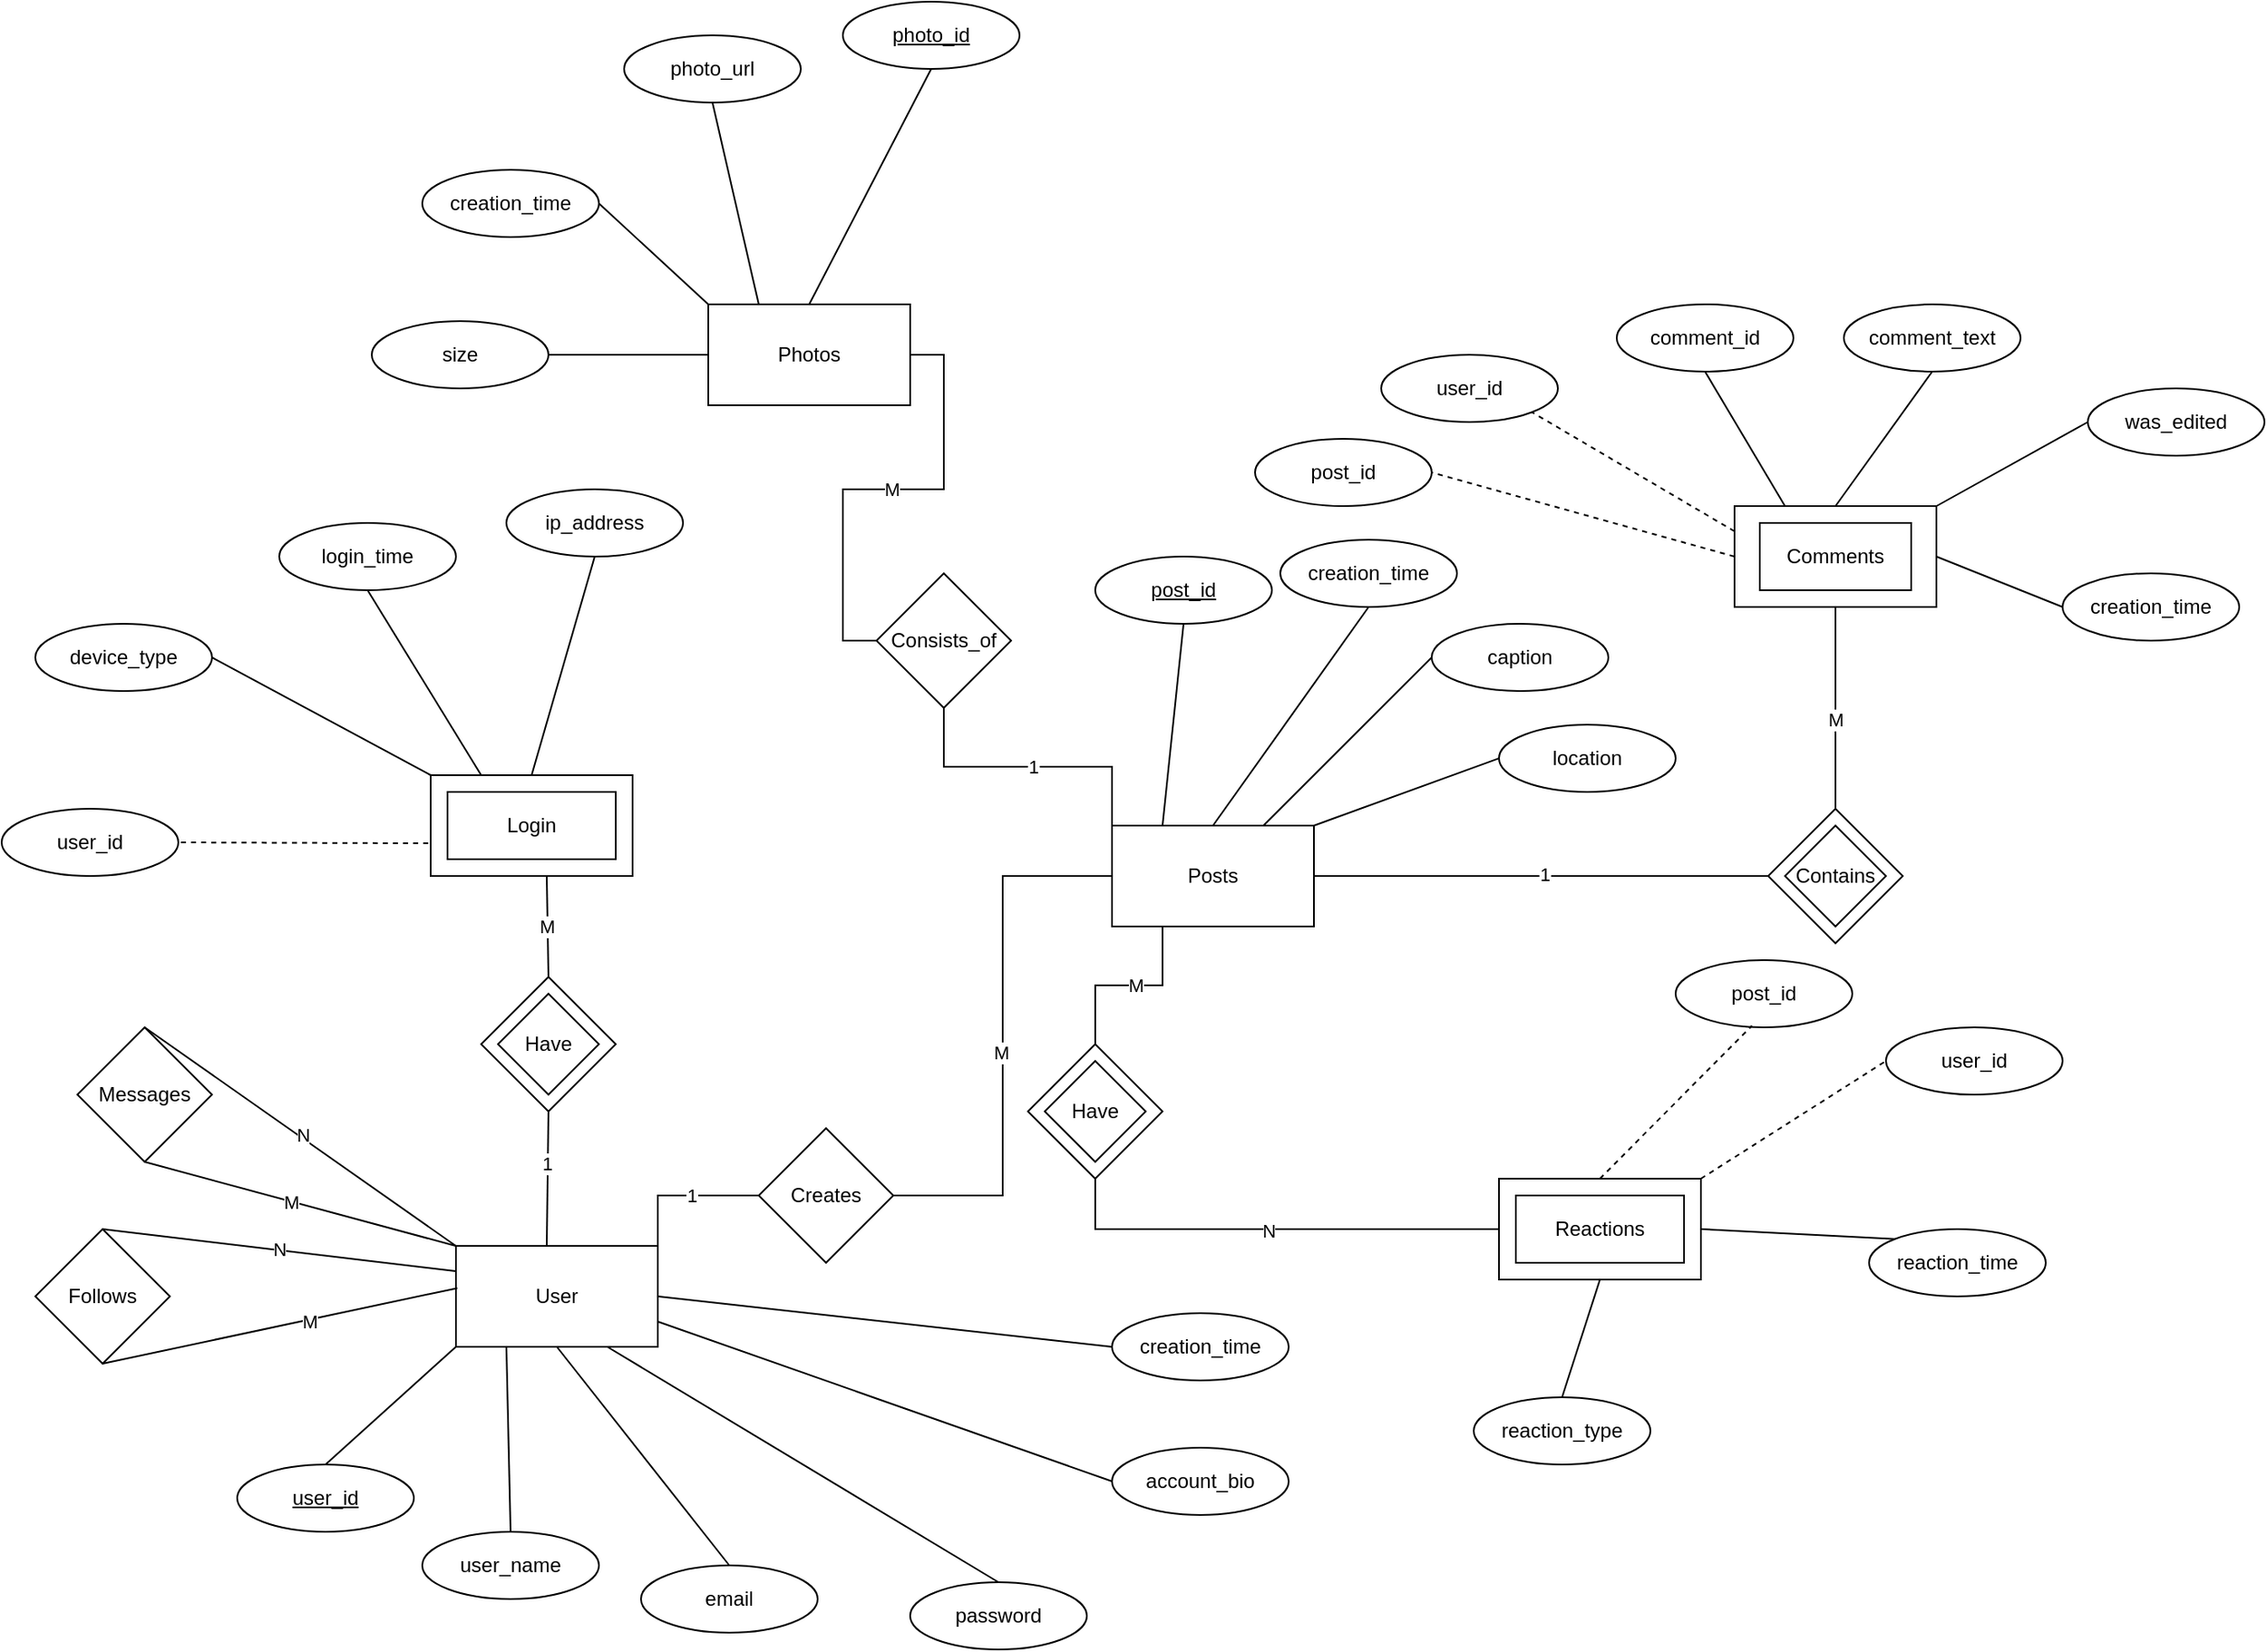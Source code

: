 <mxfile version="21.7.5" type="device">
  <diagram id="R2lEEEUBdFMjLlhIrx00" name="Page-1">
    <mxGraphModel dx="924" dy="1706" grid="1" gridSize="10" guides="1" tooltips="1" connect="1" arrows="1" fold="1" page="1" pageScale="1" pageWidth="850" pageHeight="1100" background="none" math="0" shadow="0" extFonts="Permanent Marker^https://fonts.googleapis.com/css?family=Permanent+Marker">
      <root>
        <mxCell id="0" />
        <mxCell id="1" parent="0" />
        <mxCell id="rdqhqSF-KmwoM0eQtSF4-11" style="edgeStyle=orthogonalEdgeStyle;rounded=0;orthogonalLoop=1;jettySize=auto;html=1;exitX=1;exitY=0;exitDx=0;exitDy=0;entryX=0;entryY=0.5;entryDx=0;entryDy=0;shadow=0;endArrow=none;endFill=0;" parent="1" source="rdqhqSF-KmwoM0eQtSF4-1" target="rdqhqSF-KmwoM0eQtSF4-10" edge="1">
          <mxGeometry relative="1" as="geometry" />
        </mxCell>
        <mxCell id="wgSgi3H8lxbzacCim1P9-106" value="1" style="edgeLabel;html=1;align=center;verticalAlign=middle;resizable=0;points=[];" vertex="1" connectable="0" parent="rdqhqSF-KmwoM0eQtSF4-11">
          <mxGeometry x="0.096" relative="1" as="geometry">
            <mxPoint as="offset" />
          </mxGeometry>
        </mxCell>
        <mxCell id="rdqhqSF-KmwoM0eQtSF4-1" value="User" style="rounded=0;whiteSpace=wrap;html=1;shadow=0;" parent="1" vertex="1">
          <mxGeometry x="330" y="210" width="120" height="60" as="geometry" />
        </mxCell>
        <mxCell id="wgSgi3H8lxbzacCim1P9-4" style="edgeStyle=orthogonalEdgeStyle;rounded=0;orthogonalLoop=1;jettySize=auto;html=1;exitX=0;exitY=0;exitDx=0;exitDy=0;entryX=0.5;entryY=1;entryDx=0;entryDy=0;shadow=0;endArrow=none;endFill=0;" edge="1" parent="1" source="rdqhqSF-KmwoM0eQtSF4-2" target="wgSgi3H8lxbzacCim1P9-2">
          <mxGeometry relative="1" as="geometry" />
        </mxCell>
        <mxCell id="wgSgi3H8lxbzacCim1P9-114" value="1" style="edgeLabel;html=1;align=center;verticalAlign=middle;resizable=0;points=[];" vertex="1" connectable="0" parent="wgSgi3H8lxbzacCim1P9-4">
          <mxGeometry x="-0.029" relative="1" as="geometry">
            <mxPoint as="offset" />
          </mxGeometry>
        </mxCell>
        <mxCell id="wgSgi3H8lxbzacCim1P9-7" style="edgeStyle=orthogonalEdgeStyle;rounded=0;orthogonalLoop=1;jettySize=auto;html=1;exitX=1;exitY=0.5;exitDx=0;exitDy=0;entryX=0;entryY=0.5;entryDx=0;entryDy=0;shadow=0;endArrow=none;endFill=0;" edge="1" parent="1" source="rdqhqSF-KmwoM0eQtSF4-2" target="wgSgi3H8lxbzacCim1P9-130">
          <mxGeometry relative="1" as="geometry">
            <mxPoint x="1030" y="-10" as="targetPoint" />
          </mxGeometry>
        </mxCell>
        <mxCell id="wgSgi3H8lxbzacCim1P9-112" value="1" style="edgeLabel;html=1;align=center;verticalAlign=middle;resizable=0;points=[];" vertex="1" connectable="0" parent="wgSgi3H8lxbzacCim1P9-7">
          <mxGeometry x="0.014" y="2" relative="1" as="geometry">
            <mxPoint y="1" as="offset" />
          </mxGeometry>
        </mxCell>
        <mxCell id="wgSgi3H8lxbzacCim1P9-10" style="edgeStyle=orthogonalEdgeStyle;rounded=0;orthogonalLoop=1;jettySize=auto;html=1;exitX=0.25;exitY=1;exitDx=0;exitDy=0;entryX=0.5;entryY=0;entryDx=0;entryDy=0;shadow=0;endArrow=none;endFill=0;" edge="1" parent="1" source="rdqhqSF-KmwoM0eQtSF4-2" target="wgSgi3H8lxbzacCim1P9-9">
          <mxGeometry relative="1" as="geometry" />
        </mxCell>
        <mxCell id="wgSgi3H8lxbzacCim1P9-108" value="M" style="edgeLabel;html=1;align=center;verticalAlign=middle;resizable=0;points=[];" vertex="1" connectable="0" parent="wgSgi3H8lxbzacCim1P9-10">
          <mxGeometry x="-0.17" y="-1" relative="1" as="geometry">
            <mxPoint x="-6" y="1" as="offset" />
          </mxGeometry>
        </mxCell>
        <mxCell id="rdqhqSF-KmwoM0eQtSF4-2" value="Posts" style="rounded=0;whiteSpace=wrap;html=1;shadow=0;" parent="1" vertex="1">
          <mxGeometry x="720" y="-40" width="120" height="60" as="geometry" />
        </mxCell>
        <mxCell id="rdqhqSF-KmwoM0eQtSF4-3" value="Comments&lt;br&gt;" style="rounded=0;whiteSpace=wrap;html=1;shadow=0;" parent="1" vertex="1">
          <mxGeometry x="1090" y="-230" width="120" height="60" as="geometry" />
        </mxCell>
        <mxCell id="rdqhqSF-KmwoM0eQtSF4-4" value="" style="rounded=0;whiteSpace=wrap;html=1;shadow=0;" parent="1" vertex="1">
          <mxGeometry x="950" y="170" width="120" height="60" as="geometry" />
        </mxCell>
        <mxCell id="rdqhqSF-KmwoM0eQtSF4-6" value="Photos" style="rounded=0;whiteSpace=wrap;html=1;shadow=0;" parent="1" vertex="1">
          <mxGeometry x="480" y="-350" width="120" height="60" as="geometry" />
        </mxCell>
        <mxCell id="rdqhqSF-KmwoM0eQtSF4-12" style="edgeStyle=orthogonalEdgeStyle;rounded=0;orthogonalLoop=1;jettySize=auto;html=1;exitX=1;exitY=0.5;exitDx=0;exitDy=0;entryX=0;entryY=0.5;entryDx=0;entryDy=0;shadow=0;endArrow=none;endFill=0;" parent="1" source="rdqhqSF-KmwoM0eQtSF4-10" target="rdqhqSF-KmwoM0eQtSF4-2" edge="1">
          <mxGeometry relative="1" as="geometry" />
        </mxCell>
        <mxCell id="wgSgi3H8lxbzacCim1P9-107" value="M" style="edgeLabel;html=1;align=center;verticalAlign=middle;resizable=0;points=[];" vertex="1" connectable="0" parent="rdqhqSF-KmwoM0eQtSF4-12">
          <mxGeometry x="-0.062" y="-1" relative="1" as="geometry">
            <mxPoint x="-2" as="offset" />
          </mxGeometry>
        </mxCell>
        <mxCell id="rdqhqSF-KmwoM0eQtSF4-10" value="Creates" style="rhombus;whiteSpace=wrap;html=1;shadow=0;" parent="1" vertex="1">
          <mxGeometry x="510" y="140" width="80" height="80" as="geometry" />
        </mxCell>
        <mxCell id="rdqhqSF-KmwoM0eQtSF4-18" value="Messages" style="rhombus;whiteSpace=wrap;html=1;shadow=0;" parent="1" vertex="1">
          <mxGeometry x="105" y="80" width="80" height="80" as="geometry" />
        </mxCell>
        <mxCell id="rdqhqSF-KmwoM0eQtSF4-22" value="" style="endArrow=none;html=1;rounded=0;exitX=0;exitY=0;exitDx=0;exitDy=0;entryX=0.5;entryY=0;entryDx=0;entryDy=0;shadow=0;" parent="1" source="rdqhqSF-KmwoM0eQtSF4-1" target="rdqhqSF-KmwoM0eQtSF4-18" edge="1">
          <mxGeometry width="50" height="50" relative="1" as="geometry">
            <mxPoint x="520" y="380" as="sourcePoint" />
            <mxPoint x="570" y="330" as="targetPoint" />
          </mxGeometry>
        </mxCell>
        <mxCell id="wgSgi3H8lxbzacCim1P9-139" value="N" style="edgeLabel;html=1;align=center;verticalAlign=middle;resizable=0;points=[];" vertex="1" connectable="0" parent="rdqhqSF-KmwoM0eQtSF4-22">
          <mxGeometry x="0.006" y="-1" relative="1" as="geometry">
            <mxPoint x="1" as="offset" />
          </mxGeometry>
        </mxCell>
        <mxCell id="rdqhqSF-KmwoM0eQtSF4-23" value="" style="endArrow=none;html=1;rounded=0;entryX=0.5;entryY=1;entryDx=0;entryDy=0;exitX=0;exitY=0;exitDx=0;exitDy=0;shadow=0;" parent="1" source="rdqhqSF-KmwoM0eQtSF4-1" target="rdqhqSF-KmwoM0eQtSF4-18" edge="1">
          <mxGeometry width="50" height="50" relative="1" as="geometry">
            <mxPoint x="450" y="270" as="sourcePoint" />
            <mxPoint x="490" y="430" as="targetPoint" />
          </mxGeometry>
        </mxCell>
        <mxCell id="wgSgi3H8lxbzacCim1P9-138" value="M" style="edgeLabel;html=1;align=center;verticalAlign=middle;resizable=0;points=[];" vertex="1" connectable="0" parent="rdqhqSF-KmwoM0eQtSF4-23">
          <mxGeometry x="0.061" relative="1" as="geometry">
            <mxPoint as="offset" />
          </mxGeometry>
        </mxCell>
        <mxCell id="rdqhqSF-KmwoM0eQtSF4-25" value="N" style="endArrow=none;html=1;rounded=0;entryX=0;entryY=0.25;entryDx=0;entryDy=0;exitX=0.5;exitY=0;exitDx=0;exitDy=0;shadow=0;" parent="1" source="rdqhqSF-KmwoM0eQtSF4-26" target="rdqhqSF-KmwoM0eQtSF4-1" edge="1">
          <mxGeometry width="50" height="50" relative="1" as="geometry">
            <mxPoint x="130" y="340" as="sourcePoint" />
            <mxPoint x="180" y="290" as="targetPoint" />
          </mxGeometry>
        </mxCell>
        <mxCell id="rdqhqSF-KmwoM0eQtSF4-26" value="Follows" style="rhombus;whiteSpace=wrap;html=1;shadow=0;" parent="1" vertex="1">
          <mxGeometry x="80" y="200" width="80" height="80" as="geometry" />
        </mxCell>
        <mxCell id="rdqhqSF-KmwoM0eQtSF4-27" value="" style="endArrow=none;html=1;rounded=0;entryX=0.007;entryY=0.418;entryDx=0;entryDy=0;exitX=0.5;exitY=1;exitDx=0;exitDy=0;entryPerimeter=0;shadow=0;" parent="1" source="rdqhqSF-KmwoM0eQtSF4-26" target="rdqhqSF-KmwoM0eQtSF4-1" edge="1">
          <mxGeometry width="50" height="50" relative="1" as="geometry">
            <mxPoint x="240" y="510" as="sourcePoint" />
            <mxPoint x="290" y="460" as="targetPoint" />
          </mxGeometry>
        </mxCell>
        <mxCell id="wgSgi3H8lxbzacCim1P9-137" value="M" style="edgeLabel;html=1;align=center;verticalAlign=middle;resizable=0;points=[];" vertex="1" connectable="0" parent="rdqhqSF-KmwoM0eQtSF4-27">
          <mxGeometry x="0.159" y="-1" relative="1" as="geometry">
            <mxPoint as="offset" />
          </mxGeometry>
        </mxCell>
        <mxCell id="wgSgi3H8lxbzacCim1P9-5" style="edgeStyle=orthogonalEdgeStyle;rounded=0;orthogonalLoop=1;jettySize=auto;html=1;exitX=0;exitY=0.5;exitDx=0;exitDy=0;entryX=1;entryY=0.5;entryDx=0;entryDy=0;shadow=0;endArrow=none;endFill=0;" edge="1" parent="1" source="wgSgi3H8lxbzacCim1P9-2" target="rdqhqSF-KmwoM0eQtSF4-6">
          <mxGeometry relative="1" as="geometry" />
        </mxCell>
        <mxCell id="wgSgi3H8lxbzacCim1P9-115" value="M" style="edgeLabel;html=1;align=center;verticalAlign=middle;resizable=0;points=[];" vertex="1" connectable="0" parent="wgSgi3H8lxbzacCim1P9-5">
          <mxGeometry x="0.031" y="-2" relative="1" as="geometry">
            <mxPoint y="-2" as="offset" />
          </mxGeometry>
        </mxCell>
        <mxCell id="wgSgi3H8lxbzacCim1P9-2" value="Consists_of" style="rhombus;whiteSpace=wrap;html=1;shadow=0;" vertex="1" parent="1">
          <mxGeometry x="580" y="-190" width="80" height="80" as="geometry" />
        </mxCell>
        <mxCell id="wgSgi3H8lxbzacCim1P9-8" style="edgeStyle=orthogonalEdgeStyle;rounded=0;orthogonalLoop=1;jettySize=auto;html=1;exitX=0.5;exitY=0;exitDx=0;exitDy=0;entryX=0.5;entryY=1;entryDx=0;entryDy=0;shadow=0;endArrow=none;endFill=0;" edge="1" parent="1" source="wgSgi3H8lxbzacCim1P9-130" target="rdqhqSF-KmwoM0eQtSF4-3">
          <mxGeometry relative="1" as="geometry">
            <mxPoint x="1070" y="-50" as="sourcePoint" />
          </mxGeometry>
        </mxCell>
        <mxCell id="wgSgi3H8lxbzacCim1P9-113" value="M" style="edgeLabel;html=1;align=center;verticalAlign=middle;resizable=0;points=[];" vertex="1" connectable="0" parent="wgSgi3H8lxbzacCim1P9-8">
          <mxGeometry x="-0.129" y="-1" relative="1" as="geometry">
            <mxPoint x="-1" y="-1" as="offset" />
          </mxGeometry>
        </mxCell>
        <mxCell id="wgSgi3H8lxbzacCim1P9-11" style="edgeStyle=orthogonalEdgeStyle;rounded=0;orthogonalLoop=1;jettySize=auto;html=1;exitX=0.5;exitY=1;exitDx=0;exitDy=0;shadow=0;endArrow=none;endFill=0;" edge="1" parent="1" source="wgSgi3H8lxbzacCim1P9-9" target="rdqhqSF-KmwoM0eQtSF4-4">
          <mxGeometry relative="1" as="geometry" />
        </mxCell>
        <mxCell id="wgSgi3H8lxbzacCim1P9-111" value="N" style="edgeLabel;html=1;align=center;verticalAlign=middle;resizable=0;points=[];" vertex="1" connectable="0" parent="wgSgi3H8lxbzacCim1P9-11">
          <mxGeometry x="-0.017" y="1" relative="1" as="geometry">
            <mxPoint y="2" as="offset" />
          </mxGeometry>
        </mxCell>
        <mxCell id="wgSgi3H8lxbzacCim1P9-9" value="" style="rhombus;whiteSpace=wrap;html=1;shadow=0;" vertex="1" parent="1">
          <mxGeometry x="670" y="90" width="80" height="80" as="geometry" />
        </mxCell>
        <mxCell id="wgSgi3H8lxbzacCim1P9-21" value="login_time" style="ellipse;whiteSpace=wrap;html=1;shadow=0;" vertex="1" parent="1">
          <mxGeometry x="225" y="-220" width="105" height="40" as="geometry" />
        </mxCell>
        <mxCell id="wgSgi3H8lxbzacCim1P9-23" value="ip_address" style="ellipse;whiteSpace=wrap;html=1;shadow=0;" vertex="1" parent="1">
          <mxGeometry x="360" y="-240" width="105" height="40" as="geometry" />
        </mxCell>
        <mxCell id="wgSgi3H8lxbzacCim1P9-24" value="user_id" style="ellipse;whiteSpace=wrap;html=1;shadow=0;" vertex="1" parent="1">
          <mxGeometry x="60" y="-50" width="105" height="40" as="geometry" />
        </mxCell>
        <mxCell id="wgSgi3H8lxbzacCim1P9-30" value="" style="endArrow=none;dashed=1;html=1;rounded=0;entryX=1;entryY=0.5;entryDx=0;entryDy=0;exitX=-0.012;exitY=0.676;exitDx=0;exitDy=0;exitPerimeter=0;shadow=0;" edge="1" parent="1" source="wgSgi3H8lxbzacCim1P9-78" target="wgSgi3H8lxbzacCim1P9-24">
          <mxGeometry width="50" height="50" relative="1" as="geometry">
            <mxPoint x="325" y="-30" as="sourcePoint" />
            <mxPoint x="230" y="-130" as="targetPoint" />
          </mxGeometry>
        </mxCell>
        <mxCell id="wgSgi3H8lxbzacCim1P9-32" value="device_type" style="ellipse;whiteSpace=wrap;html=1;shadow=0;" vertex="1" parent="1">
          <mxGeometry x="80" y="-160" width="105" height="40" as="geometry" />
        </mxCell>
        <mxCell id="wgSgi3H8lxbzacCim1P9-34" value="" style="endArrow=none;html=1;rounded=0;entryX=0.5;entryY=1;entryDx=0;entryDy=0;exitX=0.25;exitY=0;exitDx=0;exitDy=0;shadow=0;" edge="1" parent="1" source="wgSgi3H8lxbzacCim1P9-78" target="wgSgi3H8lxbzacCim1P9-21">
          <mxGeometry width="50" height="50" relative="1" as="geometry">
            <mxPoint x="355" y="-60" as="sourcePoint" />
            <mxPoint x="380" y="-160" as="targetPoint" />
          </mxGeometry>
        </mxCell>
        <mxCell id="wgSgi3H8lxbzacCim1P9-35" value="" style="endArrow=none;html=1;rounded=0;entryX=0.5;entryY=1;entryDx=0;entryDy=0;exitX=0.5;exitY=0;exitDx=0;exitDy=0;shadow=0;" edge="1" parent="1" source="wgSgi3H8lxbzacCim1P9-78" target="wgSgi3H8lxbzacCim1P9-23">
          <mxGeometry width="50" height="50" relative="1" as="geometry">
            <mxPoint x="385" y="-60" as="sourcePoint" />
            <mxPoint x="450" y="-130" as="targetPoint" />
          </mxGeometry>
        </mxCell>
        <mxCell id="wgSgi3H8lxbzacCim1P9-36" value="" style="endArrow=none;html=1;rounded=0;exitX=1;exitY=0.5;exitDx=0;exitDy=0;entryX=0;entryY=0;entryDx=0;entryDy=0;labelBorderColor=none;shadow=0;" edge="1" parent="1" source="wgSgi3H8lxbzacCim1P9-32" target="wgSgi3H8lxbzacCim1P9-78">
          <mxGeometry width="50" height="50" relative="1" as="geometry">
            <mxPoint x="230" as="sourcePoint" />
            <mxPoint x="320" y="-70" as="targetPoint" />
          </mxGeometry>
        </mxCell>
        <mxCell id="wgSgi3H8lxbzacCim1P9-37" value="creation_time" style="ellipse;whiteSpace=wrap;html=1;shadow=0;" vertex="1" parent="1">
          <mxGeometry x="310" y="-430" width="105" height="40" as="geometry" />
        </mxCell>
        <mxCell id="wgSgi3H8lxbzacCim1P9-38" value="photo_url" style="ellipse;whiteSpace=wrap;html=1;shadow=0;" vertex="1" parent="1">
          <mxGeometry x="430" y="-510" width="105" height="40" as="geometry" />
        </mxCell>
        <mxCell id="wgSgi3H8lxbzacCim1P9-39" value="&lt;u&gt;photo_id&lt;/u&gt;" style="ellipse;whiteSpace=wrap;html=1;shadow=0;" vertex="1" parent="1">
          <mxGeometry x="560" y="-530" width="105" height="40" as="geometry" />
        </mxCell>
        <mxCell id="wgSgi3H8lxbzacCim1P9-40" value="size" style="ellipse;whiteSpace=wrap;html=1;shadow=0;" vertex="1" parent="1">
          <mxGeometry x="280" y="-340" width="105" height="40" as="geometry" />
        </mxCell>
        <mxCell id="wgSgi3H8lxbzacCim1P9-41" value="" style="endArrow=none;html=1;rounded=0;entryX=1;entryY=0.5;entryDx=0;entryDy=0;exitX=0;exitY=0.5;exitDx=0;exitDy=0;shadow=0;" edge="1" parent="1" source="rdqhqSF-KmwoM0eQtSF4-6" target="wgSgi3H8lxbzacCim1P9-40">
          <mxGeometry width="50" height="50" relative="1" as="geometry">
            <mxPoint x="430" y="-290" as="sourcePoint" />
            <mxPoint x="480" y="-340" as="targetPoint" />
          </mxGeometry>
        </mxCell>
        <mxCell id="wgSgi3H8lxbzacCim1P9-42" value="" style="endArrow=none;html=1;rounded=0;entryX=1;entryY=0.5;entryDx=0;entryDy=0;exitX=0;exitY=0;exitDx=0;exitDy=0;shadow=0;" edge="1" parent="1" source="rdqhqSF-KmwoM0eQtSF4-6" target="wgSgi3H8lxbzacCim1P9-37">
          <mxGeometry width="50" height="50" relative="1" as="geometry">
            <mxPoint x="420" y="-330" as="sourcePoint" />
            <mxPoint x="470" y="-380" as="targetPoint" />
          </mxGeometry>
        </mxCell>
        <mxCell id="wgSgi3H8lxbzacCim1P9-43" value="" style="endArrow=none;html=1;rounded=0;entryX=0.5;entryY=1;entryDx=0;entryDy=0;exitX=0.25;exitY=0;exitDx=0;exitDy=0;shadow=0;" edge="1" parent="1" source="rdqhqSF-KmwoM0eQtSF4-6" target="wgSgi3H8lxbzacCim1P9-38">
          <mxGeometry width="50" height="50" relative="1" as="geometry">
            <mxPoint x="530" y="-370" as="sourcePoint" />
            <mxPoint x="580" y="-420" as="targetPoint" />
          </mxGeometry>
        </mxCell>
        <mxCell id="wgSgi3H8lxbzacCim1P9-44" value="" style="endArrow=none;html=1;rounded=0;entryX=0.5;entryY=1;entryDx=0;entryDy=0;exitX=0.5;exitY=0;exitDx=0;exitDy=0;shadow=0;" edge="1" parent="1" source="rdqhqSF-KmwoM0eQtSF4-6" target="wgSgi3H8lxbzacCim1P9-39">
          <mxGeometry width="50" height="50" relative="1" as="geometry">
            <mxPoint x="570" y="-390" as="sourcePoint" />
            <mxPoint x="620" y="-440" as="targetPoint" />
          </mxGeometry>
        </mxCell>
        <mxCell id="wgSgi3H8lxbzacCim1P9-45" value="&lt;u&gt;user_id&lt;/u&gt;" style="ellipse;whiteSpace=wrap;html=1;shadow=0;" vertex="1" parent="1">
          <mxGeometry x="200" y="340" width="105" height="40" as="geometry" />
        </mxCell>
        <mxCell id="wgSgi3H8lxbzacCim1P9-46" value="user_name" style="ellipse;whiteSpace=wrap;html=1;shadow=0;" vertex="1" parent="1">
          <mxGeometry x="310" y="380" width="105" height="40" as="geometry" />
        </mxCell>
        <mxCell id="wgSgi3H8lxbzacCim1P9-47" value="" style="endArrow=none;html=1;rounded=0;entryX=0;entryY=1;entryDx=0;entryDy=0;exitX=0.5;exitY=0;exitDx=0;exitDy=0;shadow=0;" edge="1" parent="1" source="wgSgi3H8lxbzacCim1P9-45" target="rdqhqSF-KmwoM0eQtSF4-1">
          <mxGeometry width="50" height="50" relative="1" as="geometry">
            <mxPoint x="290" y="320" as="sourcePoint" />
            <mxPoint x="340" y="270" as="targetPoint" />
          </mxGeometry>
        </mxCell>
        <mxCell id="wgSgi3H8lxbzacCim1P9-48" value="" style="endArrow=none;html=1;rounded=0;entryX=0.25;entryY=1;entryDx=0;entryDy=0;exitX=0.5;exitY=0;exitDx=0;exitDy=0;shadow=0;" edge="1" parent="1" source="wgSgi3H8lxbzacCim1P9-46" target="rdqhqSF-KmwoM0eQtSF4-1">
          <mxGeometry width="50" height="50" relative="1" as="geometry">
            <mxPoint x="340" y="360" as="sourcePoint" />
            <mxPoint x="390" y="310" as="targetPoint" />
          </mxGeometry>
        </mxCell>
        <mxCell id="wgSgi3H8lxbzacCim1P9-49" value="creation_time" style="ellipse;whiteSpace=wrap;html=1;shadow=0;" vertex="1" parent="1">
          <mxGeometry x="720" y="250" width="105" height="40" as="geometry" />
        </mxCell>
        <mxCell id="wgSgi3H8lxbzacCim1P9-51" value="" style="endArrow=none;html=1;rounded=0;entryX=1;entryY=0.5;entryDx=0;entryDy=0;exitX=0;exitY=0.5;exitDx=0;exitDy=0;shadow=0;" edge="1" parent="1" source="wgSgi3H8lxbzacCim1P9-49" target="rdqhqSF-KmwoM0eQtSF4-1">
          <mxGeometry width="50" height="50" relative="1" as="geometry">
            <mxPoint x="410" y="370" as="sourcePoint" />
            <mxPoint x="460" y="320" as="targetPoint" />
          </mxGeometry>
        </mxCell>
        <mxCell id="wgSgi3H8lxbzacCim1P9-52" value="email" style="ellipse;whiteSpace=wrap;html=1;shadow=0;" vertex="1" parent="1">
          <mxGeometry x="440" y="400" width="105" height="40" as="geometry" />
        </mxCell>
        <mxCell id="wgSgi3H8lxbzacCim1P9-53" value="" style="endArrow=none;html=1;rounded=0;entryX=0.5;entryY=1;entryDx=0;entryDy=0;exitX=0.5;exitY=0;exitDx=0;exitDy=0;shadow=0;" edge="1" parent="1" source="wgSgi3H8lxbzacCim1P9-52" target="rdqhqSF-KmwoM0eQtSF4-1">
          <mxGeometry width="50" height="50" relative="1" as="geometry">
            <mxPoint x="390" y="380" as="sourcePoint" />
            <mxPoint x="440" y="330" as="targetPoint" />
          </mxGeometry>
        </mxCell>
        <mxCell id="wgSgi3H8lxbzacCim1P9-54" value="account_bio" style="ellipse;whiteSpace=wrap;html=1;shadow=0;" vertex="1" parent="1">
          <mxGeometry x="720" y="330" width="105" height="40" as="geometry" />
        </mxCell>
        <mxCell id="wgSgi3H8lxbzacCim1P9-55" value="" style="endArrow=none;html=1;rounded=0;entryX=1;entryY=0.75;entryDx=0;entryDy=0;exitX=0;exitY=0.5;exitDx=0;exitDy=0;shadow=0;" edge="1" parent="1" source="wgSgi3H8lxbzacCim1P9-54" target="rdqhqSF-KmwoM0eQtSF4-1">
          <mxGeometry width="50" height="50" relative="1" as="geometry">
            <mxPoint x="490" y="370" as="sourcePoint" />
            <mxPoint x="540" y="320" as="targetPoint" />
          </mxGeometry>
        </mxCell>
        <mxCell id="wgSgi3H8lxbzacCim1P9-56" value="password" style="ellipse;whiteSpace=wrap;html=1;shadow=0;" vertex="1" parent="1">
          <mxGeometry x="600" y="410" width="105" height="40" as="geometry" />
        </mxCell>
        <mxCell id="wgSgi3H8lxbzacCim1P9-57" value="" style="endArrow=none;html=1;rounded=0;entryX=0.75;entryY=1;entryDx=0;entryDy=0;exitX=0.5;exitY=0;exitDx=0;exitDy=0;shadow=0;" edge="1" parent="1" source="wgSgi3H8lxbzacCim1P9-56" target="rdqhqSF-KmwoM0eQtSF4-1">
          <mxGeometry width="50" height="50" relative="1" as="geometry">
            <mxPoint x="480" y="370" as="sourcePoint" />
            <mxPoint x="530" y="320" as="targetPoint" />
          </mxGeometry>
        </mxCell>
        <mxCell id="wgSgi3H8lxbzacCim1P9-59" value="creation_time" style="ellipse;whiteSpace=wrap;html=1;shadow=0;" vertex="1" parent="1">
          <mxGeometry x="820" y="-210" width="105" height="40" as="geometry" />
        </mxCell>
        <mxCell id="wgSgi3H8lxbzacCim1P9-60" value="&lt;u&gt;post_id&lt;/u&gt;" style="ellipse;whiteSpace=wrap;html=1;shadow=0;" vertex="1" parent="1">
          <mxGeometry x="710" y="-200" width="105" height="40" as="geometry" />
        </mxCell>
        <mxCell id="wgSgi3H8lxbzacCim1P9-61" value="caption" style="ellipse;whiteSpace=wrap;html=1;shadow=0;" vertex="1" parent="1">
          <mxGeometry x="910" y="-160" width="105" height="40" as="geometry" />
        </mxCell>
        <mxCell id="wgSgi3H8lxbzacCim1P9-62" value="location" style="ellipse;whiteSpace=wrap;html=1;shadow=0;" vertex="1" parent="1">
          <mxGeometry x="950" y="-100" width="105" height="40" as="geometry" />
        </mxCell>
        <mxCell id="wgSgi3H8lxbzacCim1P9-63" value="" style="endArrow=none;html=1;rounded=0;entryX=0.5;entryY=1;entryDx=0;entryDy=0;exitX=0.25;exitY=0;exitDx=0;exitDy=0;shadow=0;" edge="1" parent="1" source="rdqhqSF-KmwoM0eQtSF4-2" target="wgSgi3H8lxbzacCim1P9-60">
          <mxGeometry width="50" height="50" relative="1" as="geometry">
            <mxPoint x="540" y="-20" as="sourcePoint" />
            <mxPoint x="590" y="-70" as="targetPoint" />
          </mxGeometry>
        </mxCell>
        <mxCell id="wgSgi3H8lxbzacCim1P9-64" value="" style="endArrow=none;html=1;rounded=0;entryX=0.5;entryY=1;entryDx=0;entryDy=0;exitX=0.5;exitY=0;exitDx=0;exitDy=0;shadow=0;" edge="1" parent="1" source="rdqhqSF-KmwoM0eQtSF4-2" target="wgSgi3H8lxbzacCim1P9-59">
          <mxGeometry width="50" height="50" relative="1" as="geometry">
            <mxPoint x="790" y="-70" as="sourcePoint" />
            <mxPoint x="840" y="-120" as="targetPoint" />
          </mxGeometry>
        </mxCell>
        <mxCell id="wgSgi3H8lxbzacCim1P9-65" value="" style="endArrow=none;html=1;rounded=0;entryX=0;entryY=0.5;entryDx=0;entryDy=0;exitX=0.75;exitY=0;exitDx=0;exitDy=0;shadow=0;" edge="1" parent="1" source="rdqhqSF-KmwoM0eQtSF4-2" target="wgSgi3H8lxbzacCim1P9-61">
          <mxGeometry width="50" height="50" relative="1" as="geometry">
            <mxPoint x="870" y="-60" as="sourcePoint" />
            <mxPoint x="920" y="-110" as="targetPoint" />
          </mxGeometry>
        </mxCell>
        <mxCell id="wgSgi3H8lxbzacCim1P9-66" value="" style="endArrow=none;html=1;rounded=0;entryX=0;entryY=0.5;entryDx=0;entryDy=0;exitX=1;exitY=0;exitDx=0;exitDy=0;shadow=0;" edge="1" parent="1" source="rdqhqSF-KmwoM0eQtSF4-2" target="wgSgi3H8lxbzacCim1P9-62">
          <mxGeometry width="50" height="50" relative="1" as="geometry">
            <mxPoint x="870" y="-10" as="sourcePoint" />
            <mxPoint x="920" y="-60" as="targetPoint" />
          </mxGeometry>
        </mxCell>
        <mxCell id="wgSgi3H8lxbzacCim1P9-67" value="reaction_type" style="ellipse;whiteSpace=wrap;html=1;shadow=0;" vertex="1" parent="1">
          <mxGeometry x="935" y="300" width="105" height="40" as="geometry" />
        </mxCell>
        <mxCell id="wgSgi3H8lxbzacCim1P9-68" value="reaction_time" style="ellipse;whiteSpace=wrap;html=1;shadow=0;" vertex="1" parent="1">
          <mxGeometry x="1170" y="200" width="105" height="40" as="geometry" />
        </mxCell>
        <mxCell id="wgSgi3H8lxbzacCim1P9-70" value="post_id" style="ellipse;whiteSpace=wrap;html=1;shadow=0;" vertex="1" parent="1">
          <mxGeometry x="1055" y="40" width="105" height="40" as="geometry" />
        </mxCell>
        <mxCell id="wgSgi3H8lxbzacCim1P9-71" value="" style="endArrow=none;dashed=1;html=1;rounded=0;entryX=0.432;entryY=0.975;entryDx=0;entryDy=0;exitX=0.5;exitY=0;exitDx=0;exitDy=0;entryPerimeter=0;shadow=0;" edge="1" parent="1" source="rdqhqSF-KmwoM0eQtSF4-4" target="wgSgi3H8lxbzacCim1P9-70">
          <mxGeometry width="50" height="50" relative="1" as="geometry">
            <mxPoint x="980" y="150" as="sourcePoint" />
            <mxPoint x="1030" y="100" as="targetPoint" />
          </mxGeometry>
        </mxCell>
        <mxCell id="wgSgi3H8lxbzacCim1P9-73" value="" style="endArrow=none;html=1;rounded=0;entryX=0;entryY=0;entryDx=0;entryDy=0;exitX=1;exitY=0.5;exitDx=0;exitDy=0;shadow=0;" edge="1" parent="1" source="rdqhqSF-KmwoM0eQtSF4-4" target="wgSgi3H8lxbzacCim1P9-68">
          <mxGeometry width="50" height="50" relative="1" as="geometry">
            <mxPoint x="1020" y="310" as="sourcePoint" />
            <mxPoint x="1070" y="260" as="targetPoint" />
          </mxGeometry>
        </mxCell>
        <mxCell id="wgSgi3H8lxbzacCim1P9-75" value="" style="endArrow=none;html=1;rounded=0;entryX=0.5;entryY=1;entryDx=0;entryDy=0;exitX=0.5;exitY=0;exitDx=0;exitDy=0;shadow=0;" edge="1" parent="1" source="wgSgi3H8lxbzacCim1P9-67" target="rdqhqSF-KmwoM0eQtSF4-4">
          <mxGeometry width="50" height="50" relative="1" as="geometry">
            <mxPoint x="990" y="390" as="sourcePoint" />
            <mxPoint x="1040" y="340" as="targetPoint" />
          </mxGeometry>
        </mxCell>
        <mxCell id="wgSgi3H8lxbzacCim1P9-76" value="&lt;span style=&quot;font-family: Helvetica; font-size: 12px; font-style: normal; font-variant-ligatures: normal; font-variant-caps: normal; font-weight: 400; letter-spacing: normal; orphans: 2; text-align: center; text-indent: 0px; text-transform: none; widows: 2; word-spacing: 0px; -webkit-text-stroke-width: 0px; text-decoration-thickness: initial; text-decoration-style: initial; text-decoration-color: initial; float: none; display: inline !important; background-color: rgb(255, 255, 255);&quot;&gt;Reactions&lt;/span&gt;" style="rounded=0;whiteSpace=wrap;html=1;shadow=0;" vertex="1" parent="1">
          <mxGeometry x="960" y="180" width="100" height="40" as="geometry" />
        </mxCell>
        <mxCell id="wgSgi3H8lxbzacCim1P9-77" value="Have" style="rhombus;whiteSpace=wrap;html=1;shadow=0;" vertex="1" parent="1">
          <mxGeometry x="680" y="100" width="60" height="60" as="geometry" />
        </mxCell>
        <mxCell id="wgSgi3H8lxbzacCim1P9-78" value="" style="rounded=0;whiteSpace=wrap;html=1;shadow=0;" vertex="1" parent="1">
          <mxGeometry x="315" y="-70" width="120" height="60" as="geometry" />
        </mxCell>
        <mxCell id="wgSgi3H8lxbzacCim1P9-79" value="Login" style="rounded=0;whiteSpace=wrap;html=1;shadow=0;" vertex="1" parent="1">
          <mxGeometry x="325" y="-60" width="100" height="40" as="geometry" />
        </mxCell>
        <mxCell id="wgSgi3H8lxbzacCim1P9-80" value="" style="rhombus;whiteSpace=wrap;html=1;shadow=0;" vertex="1" parent="1">
          <mxGeometry x="345" y="50" width="80" height="80" as="geometry" />
        </mxCell>
        <mxCell id="wgSgi3H8lxbzacCim1P9-81" value="Have" style="rhombus;whiteSpace=wrap;html=1;shadow=0;" vertex="1" parent="1">
          <mxGeometry x="355" y="60" width="60" height="60" as="geometry" />
        </mxCell>
        <mxCell id="wgSgi3H8lxbzacCim1P9-85" value="comment_id" style="ellipse;whiteSpace=wrap;html=1;shadow=0;" vertex="1" parent="1">
          <mxGeometry x="1020" y="-350" width="105" height="40" as="geometry" />
        </mxCell>
        <mxCell id="wgSgi3H8lxbzacCim1P9-86" value="comment_text" style="ellipse;whiteSpace=wrap;html=1;shadow=0;" vertex="1" parent="1">
          <mxGeometry x="1155" y="-350" width="105" height="40" as="geometry" />
        </mxCell>
        <mxCell id="wgSgi3H8lxbzacCim1P9-88" value="creation_time" style="ellipse;whiteSpace=wrap;html=1;shadow=0;" vertex="1" parent="1">
          <mxGeometry x="1285" y="-190" width="105" height="40" as="geometry" />
        </mxCell>
        <mxCell id="wgSgi3H8lxbzacCim1P9-89" value="" style="endArrow=none;html=1;rounded=0;entryX=0.5;entryY=1;entryDx=0;entryDy=0;exitX=0.25;exitY=0;exitDx=0;exitDy=0;shadow=0;" edge="1" parent="1" source="rdqhqSF-KmwoM0eQtSF4-3" target="wgSgi3H8lxbzacCim1P9-85">
          <mxGeometry width="50" height="50" relative="1" as="geometry">
            <mxPoint x="1030" y="-280" as="sourcePoint" />
            <mxPoint x="1080" y="-330" as="targetPoint" />
          </mxGeometry>
        </mxCell>
        <mxCell id="wgSgi3H8lxbzacCim1P9-90" value="" style="endArrow=none;html=1;rounded=0;entryX=0.5;entryY=1;entryDx=0;entryDy=0;exitX=0.5;exitY=0;exitDx=0;exitDy=0;shadow=0;" edge="1" parent="1" source="rdqhqSF-KmwoM0eQtSF4-3" target="wgSgi3H8lxbzacCim1P9-86">
          <mxGeometry width="50" height="50" relative="1" as="geometry">
            <mxPoint x="1120" y="-340" as="sourcePoint" />
            <mxPoint x="1170" y="-390" as="targetPoint" />
          </mxGeometry>
        </mxCell>
        <mxCell id="wgSgi3H8lxbzacCim1P9-91" value="" style="endArrow=none;html=1;rounded=0;entryX=0;entryY=0.5;entryDx=0;entryDy=0;exitX=1;exitY=0.5;exitDx=0;exitDy=0;shadow=0;" edge="1" parent="1" source="rdqhqSF-KmwoM0eQtSF4-3" target="wgSgi3H8lxbzacCim1P9-88">
          <mxGeometry width="50" height="50" relative="1" as="geometry">
            <mxPoint x="1110" y="-300" as="sourcePoint" />
            <mxPoint x="1213" y="-420" as="targetPoint" />
          </mxGeometry>
        </mxCell>
        <mxCell id="wgSgi3H8lxbzacCim1P9-92" value="was_edited" style="ellipse;whiteSpace=wrap;html=1;shadow=0;" vertex="1" parent="1">
          <mxGeometry x="1300" y="-300" width="105" height="40" as="geometry" />
        </mxCell>
        <mxCell id="wgSgi3H8lxbzacCim1P9-93" value="" style="endArrow=none;html=1;rounded=0;entryX=0;entryY=0.5;entryDx=0;entryDy=0;exitX=1;exitY=0;exitDx=0;exitDy=0;shadow=0;" edge="1" parent="1" source="rdqhqSF-KmwoM0eQtSF4-3" target="wgSgi3H8lxbzacCim1P9-92">
          <mxGeometry width="50" height="50" relative="1" as="geometry">
            <mxPoint x="1170" y="-310" as="sourcePoint" />
            <mxPoint x="1220" y="-360" as="targetPoint" />
          </mxGeometry>
        </mxCell>
        <mxCell id="wgSgi3H8lxbzacCim1P9-100" value="" style="endArrow=none;html=1;rounded=0;entryX=0.5;entryY=1;entryDx=0;entryDy=0;exitX=0.45;exitY=-0.006;exitDx=0;exitDy=0;exitPerimeter=0;" edge="1" parent="1" source="rdqhqSF-KmwoM0eQtSF4-1" target="wgSgi3H8lxbzacCim1P9-80">
          <mxGeometry width="50" height="50" relative="1" as="geometry">
            <mxPoint x="320" y="200" as="sourcePoint" />
            <mxPoint x="370" y="150" as="targetPoint" />
          </mxGeometry>
        </mxCell>
        <mxCell id="wgSgi3H8lxbzacCim1P9-103" value="1" style="edgeLabel;html=1;align=center;verticalAlign=middle;resizable=0;points=[];" vertex="1" connectable="0" parent="wgSgi3H8lxbzacCim1P9-100">
          <mxGeometry x="0.221" y="1" relative="1" as="geometry">
            <mxPoint as="offset" />
          </mxGeometry>
        </mxCell>
        <mxCell id="wgSgi3H8lxbzacCim1P9-101" value="" style="endArrow=none;html=1;rounded=0;entryX=0.575;entryY=1.006;entryDx=0;entryDy=0;entryPerimeter=0;exitX=0.5;exitY=0;exitDx=0;exitDy=0;" edge="1" parent="1" source="wgSgi3H8lxbzacCim1P9-80" target="wgSgi3H8lxbzacCim1P9-78">
          <mxGeometry width="50" height="50" relative="1" as="geometry">
            <mxPoint x="440" y="160" as="sourcePoint" />
            <mxPoint x="490" y="110" as="targetPoint" />
          </mxGeometry>
        </mxCell>
        <mxCell id="wgSgi3H8lxbzacCim1P9-104" value="M" style="edgeLabel;html=1;align=center;verticalAlign=middle;resizable=0;points=[];" vertex="1" connectable="0" parent="wgSgi3H8lxbzacCim1P9-101">
          <mxGeometry x="0.017" y="-1" relative="1" as="geometry">
            <mxPoint x="-2" as="offset" />
          </mxGeometry>
        </mxCell>
        <mxCell id="wgSgi3H8lxbzacCim1P9-109" value="user_id" style="ellipse;whiteSpace=wrap;html=1;shadow=0;" vertex="1" parent="1">
          <mxGeometry x="1180" y="80" width="105" height="40" as="geometry" />
        </mxCell>
        <mxCell id="wgSgi3H8lxbzacCim1P9-110" value="" style="endArrow=none;dashed=1;html=1;rounded=0;entryX=0;entryY=0.5;entryDx=0;entryDy=0;exitX=1;exitY=0;exitDx=0;exitDy=0;" edge="1" parent="1" source="rdqhqSF-KmwoM0eQtSF4-4" target="wgSgi3H8lxbzacCim1P9-109">
          <mxGeometry width="50" height="50" relative="1" as="geometry">
            <mxPoint x="1090" y="200" as="sourcePoint" />
            <mxPoint x="1140" y="150" as="targetPoint" />
          </mxGeometry>
        </mxCell>
        <mxCell id="wgSgi3H8lxbzacCim1P9-116" value="Comments&lt;br&gt;" style="rounded=0;whiteSpace=wrap;html=1;shadow=0;" vertex="1" parent="1">
          <mxGeometry x="1105" y="-220" width="90" height="40" as="geometry" />
        </mxCell>
        <mxCell id="wgSgi3H8lxbzacCim1P9-122" value="post_id" style="ellipse;whiteSpace=wrap;html=1;shadow=0;" vertex="1" parent="1">
          <mxGeometry x="805" y="-270" width="105" height="40" as="geometry" />
        </mxCell>
        <mxCell id="wgSgi3H8lxbzacCim1P9-123" value="user_id" style="ellipse;whiteSpace=wrap;html=1;shadow=0;" vertex="1" parent="1">
          <mxGeometry x="880" y="-320" width="105" height="40" as="geometry" />
        </mxCell>
        <mxCell id="wgSgi3H8lxbzacCim1P9-126" value="" style="endArrow=none;dashed=1;html=1;rounded=0;entryX=1;entryY=1;entryDx=0;entryDy=0;exitX=0;exitY=0.25;exitDx=0;exitDy=0;" edge="1" parent="1" source="rdqhqSF-KmwoM0eQtSF4-3" target="wgSgi3H8lxbzacCim1P9-123">
          <mxGeometry width="50" height="50" relative="1" as="geometry">
            <mxPoint x="962.5" y="-225" as="sourcePoint" />
            <mxPoint x="1012.5" y="-275" as="targetPoint" />
          </mxGeometry>
        </mxCell>
        <mxCell id="wgSgi3H8lxbzacCim1P9-128" value="" style="endArrow=none;dashed=1;html=1;rounded=0;entryX=1;entryY=0.5;entryDx=0;entryDy=0;exitX=0;exitY=0.5;exitDx=0;exitDy=0;" edge="1" parent="1" source="rdqhqSF-KmwoM0eQtSF4-3" target="wgSgi3H8lxbzacCim1P9-122">
          <mxGeometry width="50" height="50" relative="1" as="geometry">
            <mxPoint x="950" y="-170" as="sourcePoint" />
            <mxPoint x="1000" y="-220" as="targetPoint" />
          </mxGeometry>
        </mxCell>
        <mxCell id="wgSgi3H8lxbzacCim1P9-130" value="" style="rhombus;whiteSpace=wrap;html=1;shadow=0;" vertex="1" parent="1">
          <mxGeometry x="1110" y="-50" width="80" height="80" as="geometry" />
        </mxCell>
        <mxCell id="wgSgi3H8lxbzacCim1P9-131" value="Contains" style="rhombus;whiteSpace=wrap;html=1;shadow=0;" vertex="1" parent="1">
          <mxGeometry x="1120" y="-40" width="60" height="60" as="geometry" />
        </mxCell>
      </root>
    </mxGraphModel>
  </diagram>
</mxfile>
